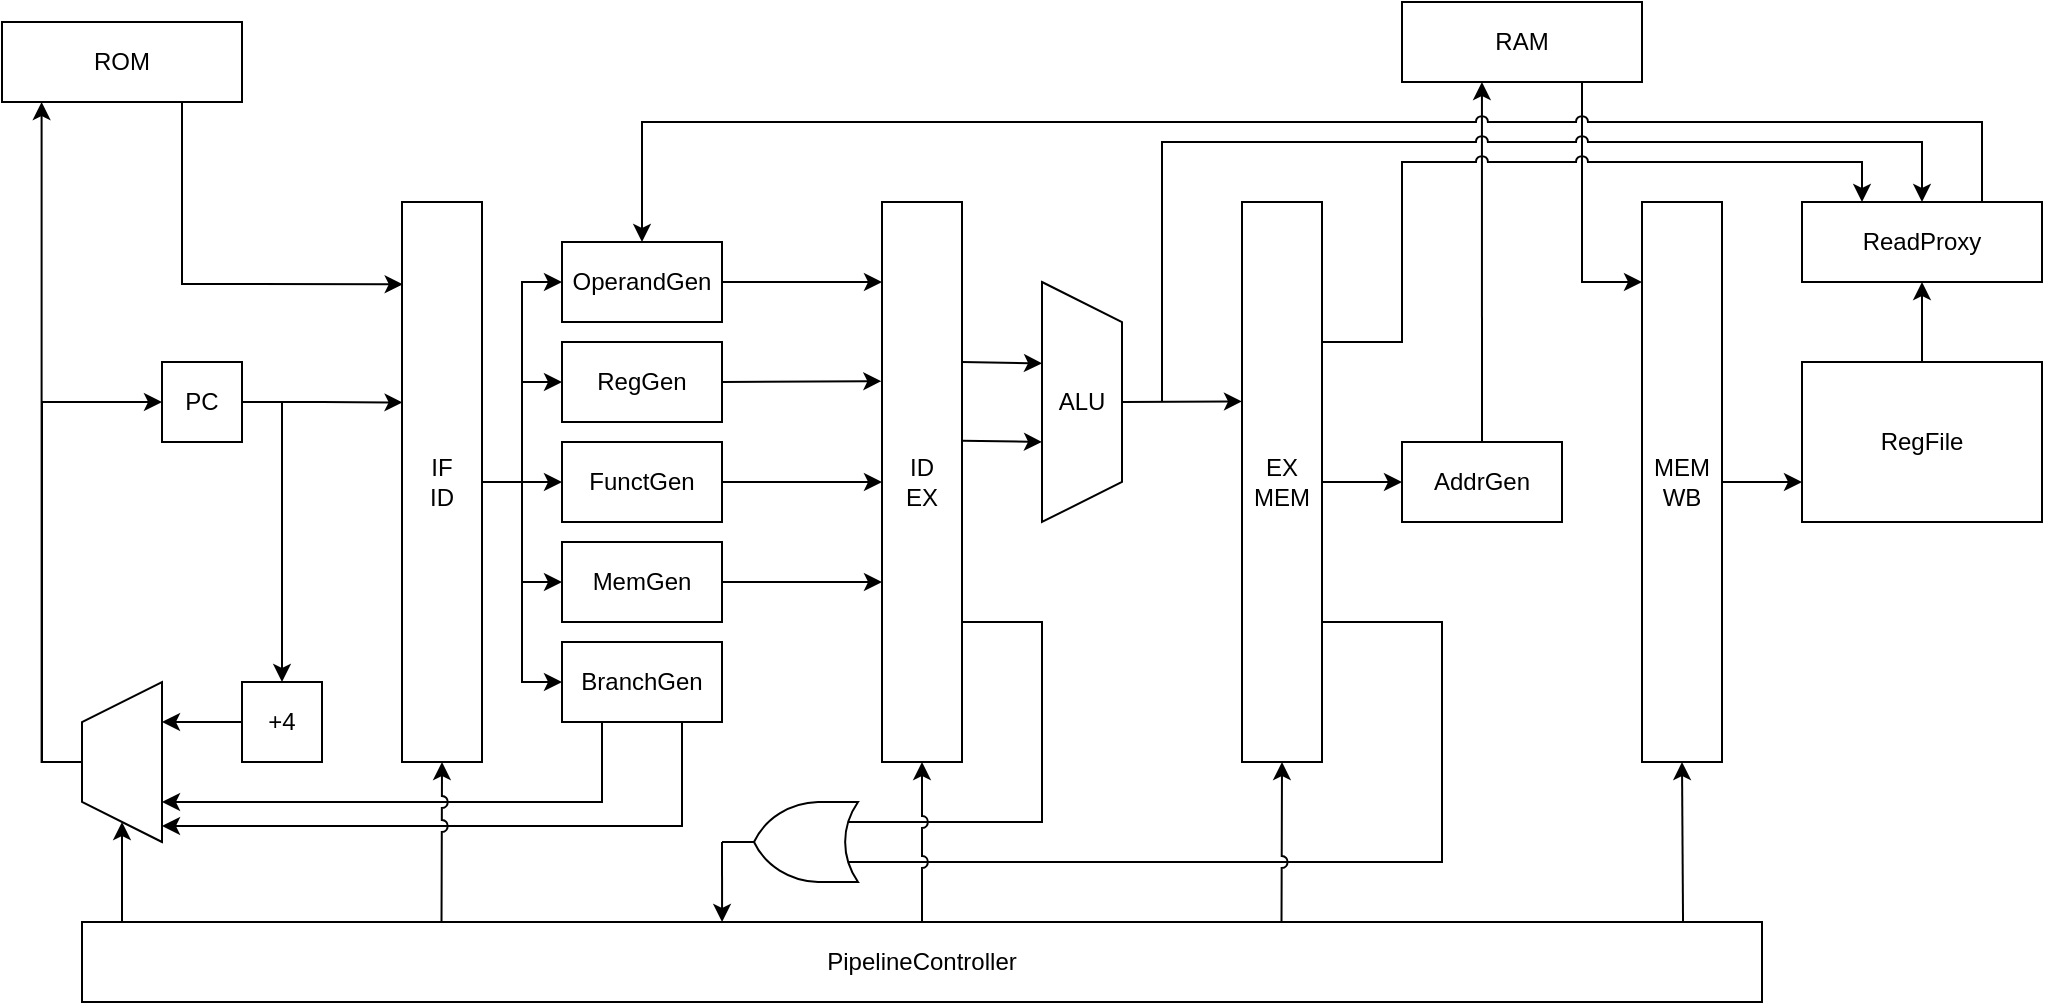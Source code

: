 <mxfile version="14.4.3" type="github">
  <diagram id="Vwi1EXBxK2TPIhp4Lb0i" name="Page-1">
    <mxGraphModel dx="760" dy="668" grid="1" gridSize="10" guides="1" tooltips="1" connect="1" arrows="1" fold="1" page="1" pageScale="1" pageWidth="1169" pageHeight="827" math="0" shadow="0">
      <root>
        <mxCell id="0" />
        <mxCell id="1" parent="0" />
        <mxCell id="DUE_NzVIsJPlW699FP-4-35" style="edgeStyle=none;rounded=0;orthogonalLoop=1;jettySize=auto;html=1;exitX=0.75;exitY=1;exitDx=0;exitDy=0;entryX=0.009;entryY=0.147;entryDx=0;entryDy=0;entryPerimeter=0;" edge="1" parent="1" source="DUE_NzVIsJPlW699FP-4-1" target="DUE_NzVIsJPlW699FP-4-5">
          <mxGeometry relative="1" as="geometry">
            <Array as="points">
              <mxPoint x="250" y="281" />
            </Array>
          </mxGeometry>
        </mxCell>
        <mxCell id="DUE_NzVIsJPlW699FP-4-1" value="ROM" style="rounded=0;whiteSpace=wrap;html=1;" vertex="1" parent="1">
          <mxGeometry x="160" y="150" width="120" height="40" as="geometry" />
        </mxCell>
        <mxCell id="DUE_NzVIsJPlW699FP-4-26" style="edgeStyle=orthogonalEdgeStyle;rounded=0;orthogonalLoop=1;jettySize=auto;html=1;exitX=1;exitY=0.5;exitDx=0;exitDy=0;entryX=0.5;entryY=0;entryDx=0;entryDy=0;" edge="1" parent="1" source="DUE_NzVIsJPlW699FP-4-2" target="DUE_NzVIsJPlW699FP-4-4">
          <mxGeometry relative="1" as="geometry" />
        </mxCell>
        <mxCell id="DUE_NzVIsJPlW699FP-4-27" style="edgeStyle=orthogonalEdgeStyle;rounded=0;orthogonalLoop=1;jettySize=auto;html=1;exitX=1;exitY=0.5;exitDx=0;exitDy=0;entryX=0.007;entryY=0.358;entryDx=0;entryDy=0;entryPerimeter=0;" edge="1" parent="1" source="DUE_NzVIsJPlW699FP-4-2" target="DUE_NzVIsJPlW699FP-4-5">
          <mxGeometry relative="1" as="geometry" />
        </mxCell>
        <mxCell id="DUE_NzVIsJPlW699FP-4-2" value="PC" style="rounded=0;whiteSpace=wrap;html=1;" vertex="1" parent="1">
          <mxGeometry x="240" y="320" width="40" height="40" as="geometry" />
        </mxCell>
        <mxCell id="DUE_NzVIsJPlW699FP-4-23" style="edgeStyle=orthogonalEdgeStyle;rounded=0;orthogonalLoop=1;jettySize=auto;html=1;exitX=0.5;exitY=0;exitDx=0;exitDy=0;entryX=0.165;entryY=1;entryDx=0;entryDy=0;entryPerimeter=0;" edge="1" parent="1" source="DUE_NzVIsJPlW699FP-4-3" target="DUE_NzVIsJPlW699FP-4-1">
          <mxGeometry relative="1" as="geometry">
            <mxPoint x="180" y="200" as="targetPoint" />
          </mxGeometry>
        </mxCell>
        <mxCell id="DUE_NzVIsJPlW699FP-4-25" style="edgeStyle=orthogonalEdgeStyle;rounded=0;orthogonalLoop=1;jettySize=auto;html=1;exitX=0.5;exitY=0;exitDx=0;exitDy=0;entryX=0;entryY=0.5;entryDx=0;entryDy=0;" edge="1" parent="1" source="DUE_NzVIsJPlW699FP-4-3" target="DUE_NzVIsJPlW699FP-4-2">
          <mxGeometry relative="1" as="geometry" />
        </mxCell>
        <mxCell id="DUE_NzVIsJPlW699FP-4-3" value="" style="shape=trapezoid;perimeter=trapezoidPerimeter;whiteSpace=wrap;html=1;fixedSize=1;direction=north;" vertex="1" parent="1">
          <mxGeometry x="200" y="480" width="40" height="80" as="geometry" />
        </mxCell>
        <mxCell id="DUE_NzVIsJPlW699FP-4-28" style="edgeStyle=orthogonalEdgeStyle;rounded=0;orthogonalLoop=1;jettySize=auto;html=1;exitX=0;exitY=0.5;exitDx=0;exitDy=0;entryX=0.75;entryY=1;entryDx=0;entryDy=0;" edge="1" parent="1" source="DUE_NzVIsJPlW699FP-4-4" target="DUE_NzVIsJPlW699FP-4-3">
          <mxGeometry relative="1" as="geometry" />
        </mxCell>
        <mxCell id="DUE_NzVIsJPlW699FP-4-4" value="+4" style="whiteSpace=wrap;html=1;aspect=fixed;" vertex="1" parent="1">
          <mxGeometry x="280" y="480" width="40" height="40" as="geometry" />
        </mxCell>
        <mxCell id="DUE_NzVIsJPlW699FP-4-36" style="edgeStyle=none;rounded=0;orthogonalLoop=1;jettySize=auto;html=1;exitX=1;exitY=0.5;exitDx=0;exitDy=0;entryX=0;entryY=0.5;entryDx=0;entryDy=0;" edge="1" parent="1" source="DUE_NzVIsJPlW699FP-4-5" target="DUE_NzVIsJPlW699FP-4-13">
          <mxGeometry relative="1" as="geometry">
            <Array as="points">
              <mxPoint x="420" y="380" />
            </Array>
          </mxGeometry>
        </mxCell>
        <mxCell id="DUE_NzVIsJPlW699FP-4-37" style="edgeStyle=none;rounded=0;orthogonalLoop=1;jettySize=auto;html=1;exitX=1;exitY=0.5;exitDx=0;exitDy=0;entryX=0;entryY=0.5;entryDx=0;entryDy=0;" edge="1" parent="1" source="DUE_NzVIsJPlW699FP-4-5" target="DUE_NzVIsJPlW699FP-4-11">
          <mxGeometry relative="1" as="geometry">
            <Array as="points">
              <mxPoint x="420" y="380" />
              <mxPoint x="420" y="330" />
            </Array>
          </mxGeometry>
        </mxCell>
        <mxCell id="DUE_NzVIsJPlW699FP-4-38" style="edgeStyle=none;rounded=0;orthogonalLoop=1;jettySize=auto;html=1;exitX=1;exitY=0.5;exitDx=0;exitDy=0;entryX=0;entryY=0.5;entryDx=0;entryDy=0;" edge="1" parent="1" source="DUE_NzVIsJPlW699FP-4-5" target="DUE_NzVIsJPlW699FP-4-10">
          <mxGeometry relative="1" as="geometry">
            <Array as="points">
              <mxPoint x="420" y="380" />
              <mxPoint x="420" y="280" />
            </Array>
          </mxGeometry>
        </mxCell>
        <mxCell id="DUE_NzVIsJPlW699FP-4-39" style="edgeStyle=none;rounded=0;orthogonalLoop=1;jettySize=auto;html=1;exitX=1;exitY=0.5;exitDx=0;exitDy=0;entryX=0;entryY=0.5;entryDx=0;entryDy=0;" edge="1" parent="1" source="DUE_NzVIsJPlW699FP-4-5" target="DUE_NzVIsJPlW699FP-4-15">
          <mxGeometry relative="1" as="geometry">
            <Array as="points">
              <mxPoint x="420" y="380" />
              <mxPoint x="420" y="480" />
            </Array>
          </mxGeometry>
        </mxCell>
        <mxCell id="DUE_NzVIsJPlW699FP-4-40" style="edgeStyle=none;rounded=0;orthogonalLoop=1;jettySize=auto;html=1;exitX=1;exitY=0.5;exitDx=0;exitDy=0;entryX=0;entryY=0.5;entryDx=0;entryDy=0;" edge="1" parent="1" source="DUE_NzVIsJPlW699FP-4-5" target="DUE_NzVIsJPlW699FP-4-14">
          <mxGeometry relative="1" as="geometry">
            <Array as="points">
              <mxPoint x="420" y="380" />
              <mxPoint x="420" y="430" />
            </Array>
          </mxGeometry>
        </mxCell>
        <mxCell id="DUE_NzVIsJPlW699FP-4-5" value="IF&lt;br&gt;ID" style="rounded=0;whiteSpace=wrap;html=1;" vertex="1" parent="1">
          <mxGeometry x="360" y="240" width="40" height="280" as="geometry" />
        </mxCell>
        <mxCell id="DUE_NzVIsJPlW699FP-4-45" style="edgeStyle=none;rounded=0;orthogonalLoop=1;jettySize=auto;html=1;exitX=1;exitY=0.75;exitDx=0;exitDy=0;entryX=0;entryY=0.75;entryDx=0;entryDy=0;entryPerimeter=0;endArrow=none;" edge="1" parent="1" source="DUE_NzVIsJPlW699FP-4-6" target="DUE_NzVIsJPlW699FP-4-16">
          <mxGeometry relative="1" as="geometry">
            <Array as="points">
              <mxPoint x="680" y="450" />
              <mxPoint x="680" y="550" />
            </Array>
          </mxGeometry>
        </mxCell>
        <mxCell id="DUE_NzVIsJPlW699FP-4-6" value="ID&lt;br&gt;EX" style="rounded=0;whiteSpace=wrap;html=1;" vertex="1" parent="1">
          <mxGeometry x="600" y="240" width="40" height="280" as="geometry" />
        </mxCell>
        <mxCell id="DUE_NzVIsJPlW699FP-4-52" style="edgeStyle=none;rounded=0;orthogonalLoop=1;jettySize=auto;html=1;exitX=1;exitY=0.75;exitDx=0;exitDy=0;entryX=0;entryY=0.25;entryDx=0;entryDy=0;entryPerimeter=0;endArrow=none;" edge="1" parent="1" source="DUE_NzVIsJPlW699FP-4-7" target="DUE_NzVIsJPlW699FP-4-16">
          <mxGeometry relative="1" as="geometry">
            <Array as="points">
              <mxPoint x="880" y="450" />
              <mxPoint x="880" y="570" />
            </Array>
          </mxGeometry>
        </mxCell>
        <mxCell id="DUE_NzVIsJPlW699FP-4-65" style="edgeStyle=none;rounded=0;orthogonalLoop=1;jettySize=auto;html=1;exitX=1;exitY=0.5;exitDx=0;exitDy=0;entryX=0;entryY=0.5;entryDx=0;entryDy=0;endArrow=classic;endFill=1;" edge="1" parent="1" source="DUE_NzVIsJPlW699FP-4-7" target="DUE_NzVIsJPlW699FP-4-20">
          <mxGeometry relative="1" as="geometry" />
        </mxCell>
        <mxCell id="DUE_NzVIsJPlW699FP-4-77" style="edgeStyle=none;rounded=0;sketch=0;jumpStyle=arc;orthogonalLoop=1;jettySize=auto;html=1;entryX=0.5;entryY=1;entryDx=0;entryDy=0;shadow=0;endArrow=classic;endFill=1;exitX=0.714;exitY=-0.014;exitDx=0;exitDy=0;exitPerimeter=0;" edge="1" parent="1" source="DUE_NzVIsJPlW699FP-4-9" target="DUE_NzVIsJPlW699FP-4-7">
          <mxGeometry relative="1" as="geometry">
            <mxPoint x="800" y="580" as="sourcePoint" />
          </mxGeometry>
        </mxCell>
        <mxCell id="DUE_NzVIsJPlW699FP-4-7" value="EX&lt;br&gt;MEM" style="rounded=0;whiteSpace=wrap;html=1;" vertex="1" parent="1">
          <mxGeometry x="780" y="240" width="40" height="280" as="geometry" />
        </mxCell>
        <mxCell id="DUE_NzVIsJPlW699FP-4-71" style="edgeStyle=none;rounded=0;sketch=0;jumpStyle=arc;orthogonalLoop=1;jettySize=auto;html=1;exitX=1;exitY=0.5;exitDx=0;exitDy=0;entryX=0;entryY=0.75;entryDx=0;entryDy=0;shadow=0;endArrow=classic;endFill=1;" edge="1" parent="1" source="DUE_NzVIsJPlW699FP-4-8" target="DUE_NzVIsJPlW699FP-4-22">
          <mxGeometry relative="1" as="geometry" />
        </mxCell>
        <mxCell id="DUE_NzVIsJPlW699FP-4-78" style="edgeStyle=none;rounded=0;sketch=0;jumpStyle=arc;orthogonalLoop=1;jettySize=auto;html=1;entryX=0.5;entryY=1;entryDx=0;entryDy=0;shadow=0;endArrow=classic;endFill=1;exitX=0.953;exitY=0.005;exitDx=0;exitDy=0;exitPerimeter=0;" edge="1" parent="1" source="DUE_NzVIsJPlW699FP-4-9" target="DUE_NzVIsJPlW699FP-4-8">
          <mxGeometry relative="1" as="geometry">
            <mxPoint x="1000" y="570" as="sourcePoint" />
          </mxGeometry>
        </mxCell>
        <mxCell id="DUE_NzVIsJPlW699FP-4-8" value="MEM&lt;br&gt;WB" style="rounded=0;whiteSpace=wrap;html=1;" vertex="1" parent="1">
          <mxGeometry x="980" y="240" width="40" height="280" as="geometry" />
        </mxCell>
        <mxCell id="DUE_NzVIsJPlW699FP-4-9" value="PipelineController" style="rounded=0;whiteSpace=wrap;html=1;" vertex="1" parent="1">
          <mxGeometry x="200" y="600" width="840" height="40" as="geometry" />
        </mxCell>
        <mxCell id="DUE_NzVIsJPlW699FP-4-41" style="edgeStyle=none;rounded=0;orthogonalLoop=1;jettySize=auto;html=1;exitX=1;exitY=0.5;exitDx=0;exitDy=0;" edge="1" parent="1" source="DUE_NzVIsJPlW699FP-4-10">
          <mxGeometry relative="1" as="geometry">
            <mxPoint x="600" y="280" as="targetPoint" />
          </mxGeometry>
        </mxCell>
        <mxCell id="DUE_NzVIsJPlW699FP-4-10" value="OperandGen" style="rounded=0;whiteSpace=wrap;html=1;" vertex="1" parent="1">
          <mxGeometry x="440" y="260" width="80" height="40" as="geometry" />
        </mxCell>
        <mxCell id="DUE_NzVIsJPlW699FP-4-42" style="edgeStyle=none;rounded=0;orthogonalLoop=1;jettySize=auto;html=1;exitX=1;exitY=0.5;exitDx=0;exitDy=0;entryX=-0.008;entryY=0.32;entryDx=0;entryDy=0;entryPerimeter=0;" edge="1" parent="1" source="DUE_NzVIsJPlW699FP-4-11" target="DUE_NzVIsJPlW699FP-4-6">
          <mxGeometry relative="1" as="geometry" />
        </mxCell>
        <mxCell id="DUE_NzVIsJPlW699FP-4-11" value="&lt;span&gt;RegGen&lt;/span&gt;" style="rounded=0;whiteSpace=wrap;html=1;" vertex="1" parent="1">
          <mxGeometry x="440" y="310" width="80" height="40" as="geometry" />
        </mxCell>
        <mxCell id="DUE_NzVIsJPlW699FP-4-43" style="edgeStyle=none;rounded=0;orthogonalLoop=1;jettySize=auto;html=1;exitX=1;exitY=0.5;exitDx=0;exitDy=0;entryX=0;entryY=0.5;entryDx=0;entryDy=0;" edge="1" parent="1" source="DUE_NzVIsJPlW699FP-4-13" target="DUE_NzVIsJPlW699FP-4-6">
          <mxGeometry relative="1" as="geometry" />
        </mxCell>
        <mxCell id="DUE_NzVIsJPlW699FP-4-13" value="FunctGen" style="rounded=0;whiteSpace=wrap;html=1;" vertex="1" parent="1">
          <mxGeometry x="440" y="360" width="80" height="40" as="geometry" />
        </mxCell>
        <mxCell id="DUE_NzVIsJPlW699FP-4-44" style="edgeStyle=none;rounded=0;orthogonalLoop=1;jettySize=auto;html=1;exitX=1;exitY=0.5;exitDx=0;exitDy=0;" edge="1" parent="1" source="DUE_NzVIsJPlW699FP-4-14">
          <mxGeometry relative="1" as="geometry">
            <mxPoint x="600" y="430" as="targetPoint" />
          </mxGeometry>
        </mxCell>
        <mxCell id="DUE_NzVIsJPlW699FP-4-14" value="MemGen" style="rounded=0;whiteSpace=wrap;html=1;" vertex="1" parent="1">
          <mxGeometry x="440" y="410" width="80" height="40" as="geometry" />
        </mxCell>
        <mxCell id="DUE_NzVIsJPlW699FP-4-30" style="edgeStyle=orthogonalEdgeStyle;rounded=0;orthogonalLoop=1;jettySize=auto;html=1;exitX=0.25;exitY=1;exitDx=0;exitDy=0;entryX=0.25;entryY=1;entryDx=0;entryDy=0;" edge="1" parent="1" source="DUE_NzVIsJPlW699FP-4-15" target="DUE_NzVIsJPlW699FP-4-3">
          <mxGeometry relative="1" as="geometry">
            <mxPoint x="241" y="540" as="targetPoint" />
            <Array as="points">
              <mxPoint x="460" y="540" />
            </Array>
          </mxGeometry>
        </mxCell>
        <mxCell id="DUE_NzVIsJPlW699FP-4-31" style="edgeStyle=orthogonalEdgeStyle;rounded=0;orthogonalLoop=1;jettySize=auto;html=1;exitX=0.75;exitY=1;exitDx=0;exitDy=0;" edge="1" parent="1" source="DUE_NzVIsJPlW699FP-4-15">
          <mxGeometry relative="1" as="geometry">
            <mxPoint x="240" y="552" as="targetPoint" />
            <Array as="points">
              <mxPoint x="500" y="552" />
            </Array>
          </mxGeometry>
        </mxCell>
        <mxCell id="DUE_NzVIsJPlW699FP-4-15" value="BranchGen" style="rounded=0;whiteSpace=wrap;html=1;" vertex="1" parent="1">
          <mxGeometry x="440" y="460" width="80" height="40" as="geometry" />
        </mxCell>
        <mxCell id="DUE_NzVIsJPlW699FP-4-53" style="edgeStyle=none;rounded=0;orthogonalLoop=1;jettySize=auto;html=1;entryX=0.381;entryY=0;entryDx=0;entryDy=0;entryPerimeter=0;exitX=1;exitY=0.5;exitDx=0;exitDy=0;exitPerimeter=0;anchorPointDirection=1;" edge="1" parent="1" source="DUE_NzVIsJPlW699FP-4-16" target="DUE_NzVIsJPlW699FP-4-9">
          <mxGeometry relative="1" as="geometry">
            <mxPoint x="518" y="560" as="sourcePoint" />
            <Array as="points">
              <mxPoint x="520" y="560" />
            </Array>
          </mxGeometry>
        </mxCell>
        <mxCell id="DUE_NzVIsJPlW699FP-4-16" value="" style="verticalLabelPosition=bottom;shadow=0;dashed=0;align=center;html=1;verticalAlign=top;shape=mxgraph.electrical.logic_gates.logic_gate;operation=or;direction=west;" vertex="1" parent="1">
          <mxGeometry x="520" y="540" width="80" height="40" as="geometry" />
        </mxCell>
        <mxCell id="DUE_NzVIsJPlW699FP-4-17" value="ALU" style="shape=trapezoid;perimeter=trapezoidPerimeter;whiteSpace=wrap;html=1;fixedSize=1;direction=south;" vertex="1" parent="1">
          <mxGeometry x="680" y="280" width="40" height="120" as="geometry" />
        </mxCell>
        <mxCell id="DUE_NzVIsJPlW699FP-4-19" value="RAM" style="rounded=0;whiteSpace=wrap;html=1;" vertex="1" parent="1">
          <mxGeometry x="860" y="140" width="120" height="40" as="geometry" />
        </mxCell>
        <mxCell id="DUE_NzVIsJPlW699FP-4-20" value="&lt;span&gt;AddrGen&lt;/span&gt;" style="rounded=0;whiteSpace=wrap;html=1;" vertex="1" parent="1">
          <mxGeometry x="860" y="360" width="80" height="40" as="geometry" />
        </mxCell>
        <mxCell id="DUE_NzVIsJPlW699FP-4-21" value="ReadProxy" style="rounded=0;whiteSpace=wrap;html=1;" vertex="1" parent="1">
          <mxGeometry x="1060" y="240" width="120" height="40" as="geometry" />
        </mxCell>
        <mxCell id="DUE_NzVIsJPlW699FP-4-72" style="edgeStyle=none;rounded=0;sketch=0;jumpStyle=arc;orthogonalLoop=1;jettySize=auto;html=1;exitX=0.5;exitY=0;exitDx=0;exitDy=0;entryX=0.5;entryY=1;entryDx=0;entryDy=0;shadow=0;endArrow=classic;endFill=1;" edge="1" parent="1" source="DUE_NzVIsJPlW699FP-4-22" target="DUE_NzVIsJPlW699FP-4-21">
          <mxGeometry relative="1" as="geometry" />
        </mxCell>
        <mxCell id="DUE_NzVIsJPlW699FP-4-22" value="RegFile" style="rounded=0;whiteSpace=wrap;html=1;" vertex="1" parent="1">
          <mxGeometry x="1060" y="320" width="120" height="80" as="geometry" />
        </mxCell>
        <mxCell id="DUE_NzVIsJPlW699FP-4-33" value="" style="endArrow=classic;html=1;entryX=0;entryY=0.5;entryDx=0;entryDy=0;" edge="1" parent="1" target="DUE_NzVIsJPlW699FP-4-3">
          <mxGeometry width="50" height="50" relative="1" as="geometry">
            <mxPoint x="220" y="600" as="sourcePoint" />
            <mxPoint x="270" y="550" as="targetPoint" />
          </mxGeometry>
        </mxCell>
        <mxCell id="DUE_NzVIsJPlW699FP-4-61" value="" style="endArrow=classic;html=1;entryX=0.339;entryY=1;entryDx=0;entryDy=0;entryPerimeter=0;" edge="1" parent="1" target="DUE_NzVIsJPlW699FP-4-17">
          <mxGeometry width="50" height="50" relative="1" as="geometry">
            <mxPoint x="640" y="320" as="sourcePoint" />
            <mxPoint x="690" y="270" as="targetPoint" />
          </mxGeometry>
        </mxCell>
        <mxCell id="DUE_NzVIsJPlW699FP-4-62" value="" style="endArrow=classic;html=1;entryX=0.339;entryY=1;entryDx=0;entryDy=0;entryPerimeter=0;" edge="1" parent="1">
          <mxGeometry width="50" height="50" relative="1" as="geometry">
            <mxPoint x="640" y="359.32" as="sourcePoint" />
            <mxPoint x="680" y="360" as="targetPoint" />
          </mxGeometry>
        </mxCell>
        <mxCell id="DUE_NzVIsJPlW699FP-4-64" value="" style="endArrow=classic;html=1;exitX=0.5;exitY=0;exitDx=0;exitDy=0;" edge="1" parent="1" source="DUE_NzVIsJPlW699FP-4-17">
          <mxGeometry width="50" height="50" relative="1" as="geometry">
            <mxPoint x="740" y="340" as="sourcePoint" />
            <mxPoint x="780" y="339.71" as="targetPoint" />
          </mxGeometry>
        </mxCell>
        <mxCell id="DUE_NzVIsJPlW699FP-4-66" style="edgeStyle=none;rounded=0;orthogonalLoop=1;jettySize=auto;html=1;exitX=0.5;exitY=0;exitDx=0;exitDy=0;endArrow=classic;endFill=1;jumpStyle=none;sketch=0;shadow=0;entryX=0.333;entryY=1;entryDx=0;entryDy=0;entryPerimeter=0;" edge="1" parent="1" source="DUE_NzVIsJPlW699FP-4-20" target="DUE_NzVIsJPlW699FP-4-19">
          <mxGeometry relative="1" as="geometry">
            <mxPoint x="900" y="200" as="targetPoint" />
          </mxGeometry>
        </mxCell>
        <mxCell id="DUE_NzVIsJPlW699FP-4-69" value="" style="endArrow=classic;html=1;shadow=0;exitX=0.75;exitY=1;exitDx=0;exitDy=0;entryX=0;entryY=0.143;entryDx=0;entryDy=0;entryPerimeter=0;rounded=0;" edge="1" parent="1" source="DUE_NzVIsJPlW699FP-4-19" target="DUE_NzVIsJPlW699FP-4-8">
          <mxGeometry width="50" height="50" relative="1" as="geometry">
            <mxPoint x="927" y="300" as="sourcePoint" />
            <mxPoint x="1020" y="290" as="targetPoint" />
            <Array as="points">
              <mxPoint x="950" y="280" />
            </Array>
          </mxGeometry>
        </mxCell>
        <mxCell id="DUE_NzVIsJPlW699FP-4-67" style="edgeStyle=none;rounded=0;orthogonalLoop=1;jettySize=auto;html=1;exitX=0.75;exitY=0;exitDx=0;exitDy=0;entryX=0.5;entryY=0;entryDx=0;entryDy=0;endArrow=classic;endFill=1;jumpStyle=arc;" edge="1" parent="1" source="DUE_NzVIsJPlW699FP-4-21" target="DUE_NzVIsJPlW699FP-4-10">
          <mxGeometry relative="1" as="geometry">
            <Array as="points">
              <mxPoint x="1150" y="200" />
              <mxPoint x="480" y="200" />
            </Array>
          </mxGeometry>
        </mxCell>
        <mxCell id="DUE_NzVIsJPlW699FP-4-73" style="edgeStyle=none;rounded=0;sketch=0;jumpStyle=arc;orthogonalLoop=1;jettySize=auto;html=1;entryX=0.5;entryY=0;entryDx=0;entryDy=0;shadow=0;endArrow=classic;endFill=1;" edge="1" parent="1" target="DUE_NzVIsJPlW699FP-4-21">
          <mxGeometry relative="1" as="geometry">
            <mxPoint x="740" y="340" as="sourcePoint" />
            <Array as="points">
              <mxPoint x="740" y="210" />
              <mxPoint x="1120" y="210" />
            </Array>
          </mxGeometry>
        </mxCell>
        <mxCell id="DUE_NzVIsJPlW699FP-4-74" style="edgeStyle=none;rounded=0;sketch=0;jumpStyle=arc;orthogonalLoop=1;jettySize=auto;html=1;exitX=1;exitY=0.25;exitDx=0;exitDy=0;entryX=0.25;entryY=0;entryDx=0;entryDy=0;shadow=0;endArrow=classic;endFill=1;" edge="1" parent="1" source="DUE_NzVIsJPlW699FP-4-7" target="DUE_NzVIsJPlW699FP-4-21">
          <mxGeometry relative="1" as="geometry">
            <Array as="points">
              <mxPoint x="860" y="310" />
              <mxPoint x="860" y="220" />
              <mxPoint x="1090" y="220" />
            </Array>
          </mxGeometry>
        </mxCell>
        <mxCell id="DUE_NzVIsJPlW699FP-4-75" style="edgeStyle=none;rounded=0;sketch=0;jumpStyle=arc;orthogonalLoop=1;jettySize=auto;html=1;entryX=0.5;entryY=1;entryDx=0;entryDy=0;shadow=0;endArrow=classic;endFill=1;exitX=0.214;exitY=0;exitDx=0;exitDy=0;exitPerimeter=0;" edge="1" parent="1" source="DUE_NzVIsJPlW699FP-4-9" target="DUE_NzVIsJPlW699FP-4-5">
          <mxGeometry relative="1" as="geometry">
            <mxPoint x="380" y="580" as="sourcePoint" />
          </mxGeometry>
        </mxCell>
        <mxCell id="DUE_NzVIsJPlW699FP-4-76" style="edgeStyle=none;rounded=0;sketch=0;jumpStyle=arc;orthogonalLoop=1;jettySize=auto;html=1;shadow=0;endArrow=classic;endFill=1;exitX=0.5;exitY=0;exitDx=0;exitDy=0;entryX=0.5;entryY=1;entryDx=0;entryDy=0;" edge="1" parent="1" source="DUE_NzVIsJPlW699FP-4-9" target="DUE_NzVIsJPlW699FP-4-6">
          <mxGeometry relative="1" as="geometry" />
        </mxCell>
      </root>
    </mxGraphModel>
  </diagram>
</mxfile>
